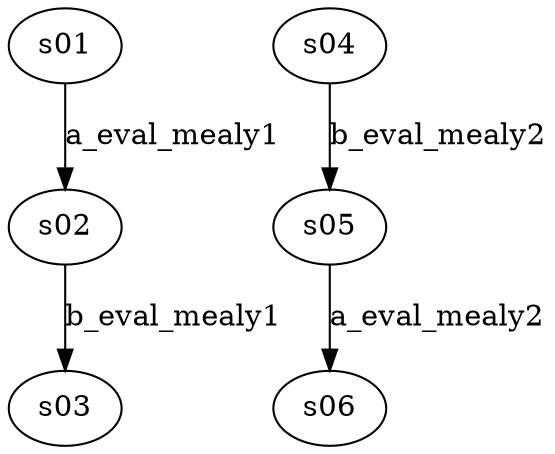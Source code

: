 strict digraph signal_graph {
edge [label=b_eval_mealy1];
s02 -> s03;
edge [label=a_eval_mealy1];
s01 -> s02;
edge [label=b_eval_mealy2];
s04 -> s05;
edge [label=a_eval_mealy2];
s05 -> s06;
}
